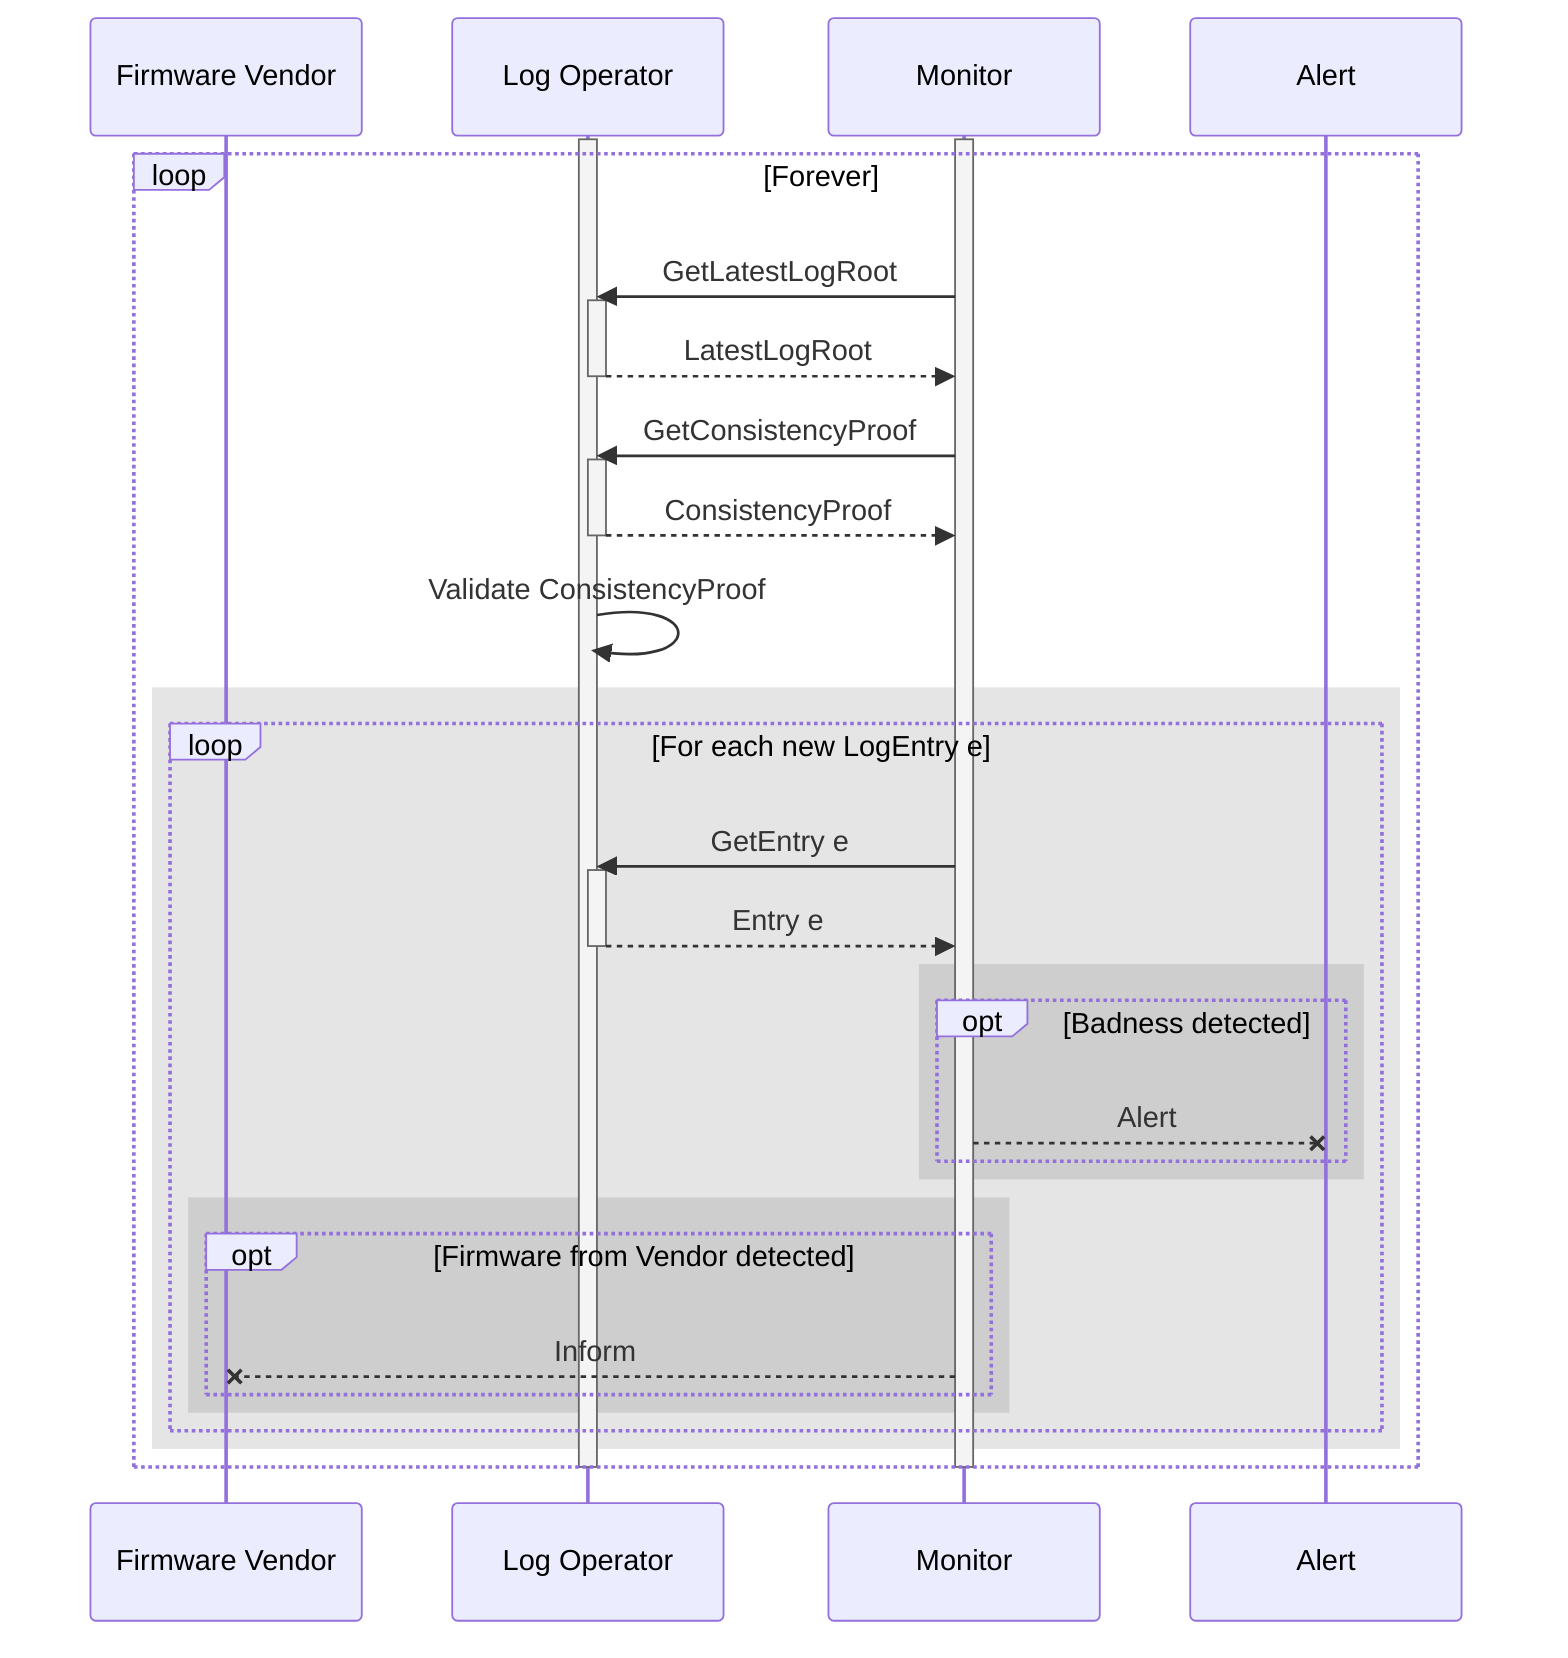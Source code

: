 sequenceDiagram
    participant vendor as Firmware Vendor
    participant log as Log Operator
    participant monitor as Monitor
    participant alert as Alert

    activate log
    activate monitor

    loop Forever

        monitor ->>+ log: GetLatestLogRoot
        log -->>- monitor: LatestLogRoot
        monitor ->>+ log: GetConsistencyProof
        log -->>- monitor: ConsistencyProof
        log ->> log: Validate ConsistencyProof

        rect rgba(0, 0, 0, 0.1)
        loop For each new LogEntry e
            monitor ->>+ log: GetEntry e
            log -->>- monitor: Entry e

            rect rgba(1, 0, 0, 0.1)
                opt Badness detected
                    monitor --X alert: Alert
                end
            end
            rect rgba(0, 0, 0, 0.1)
                opt Firmware from Vendor detected
                    monitor --X vendor: Inform
                end
            end
        end
        end
    end

    deactivate monitor
    deactivate log